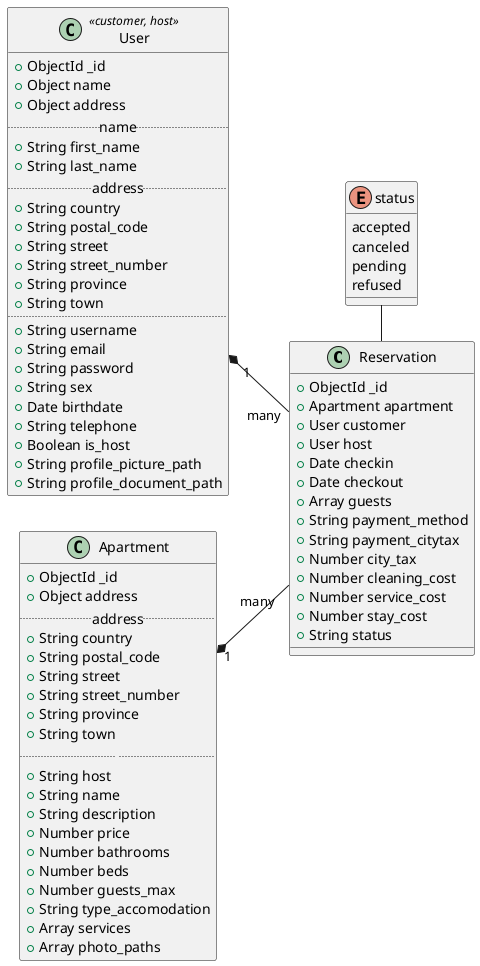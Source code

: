 @startuml fulldiagram
left to right direction


class Reservation {
  +ObjectId _id
  +Apartment apartment
  +User customer
  +User host    
  +Date checkin
  +Date checkout
  +Array guests
  +String payment_method
  +String payment_citytax
  +Number city_tax
  +Number cleaning_cost
  +Number service_cost
  +Number stay_cost
  +String status
}

enum status {
  accepted
  canceled
  pending
  refused
}

class "User" as user <<customer, host>> {
  +ObjectId _id
  +Object name
  +Object address
  .. name ..
  +String first_name
  +String last_name
  .. address ..
  +String country
  +String postal_code
  +String street
  +String street_number
  +String province
  +String town
  ..
  +String username
  +String email
  +String password
  +String sex
  +Date birthdate
  +String telephone
  +Boolean is_host
  +String profile_picture_path
  +String profile_document_path
}

class Apartment {
  +ObjectId _id
  +Object address
  .. address ..
  +String country
  +String postal_code
  +String street
  +String street_number
  +String province
  +String town
  .. ..
  +String host
  +String name
  +String description
  +Number price
  +Number bathrooms
  +Number beds
  +Number guests_max
  +String type_accomodation
  +Array services
  +Array photo_paths
}


status - Reservation
user "  1" *-- "many" Reservation 
Apartment "1"*-- "many  " Reservation

@enduml